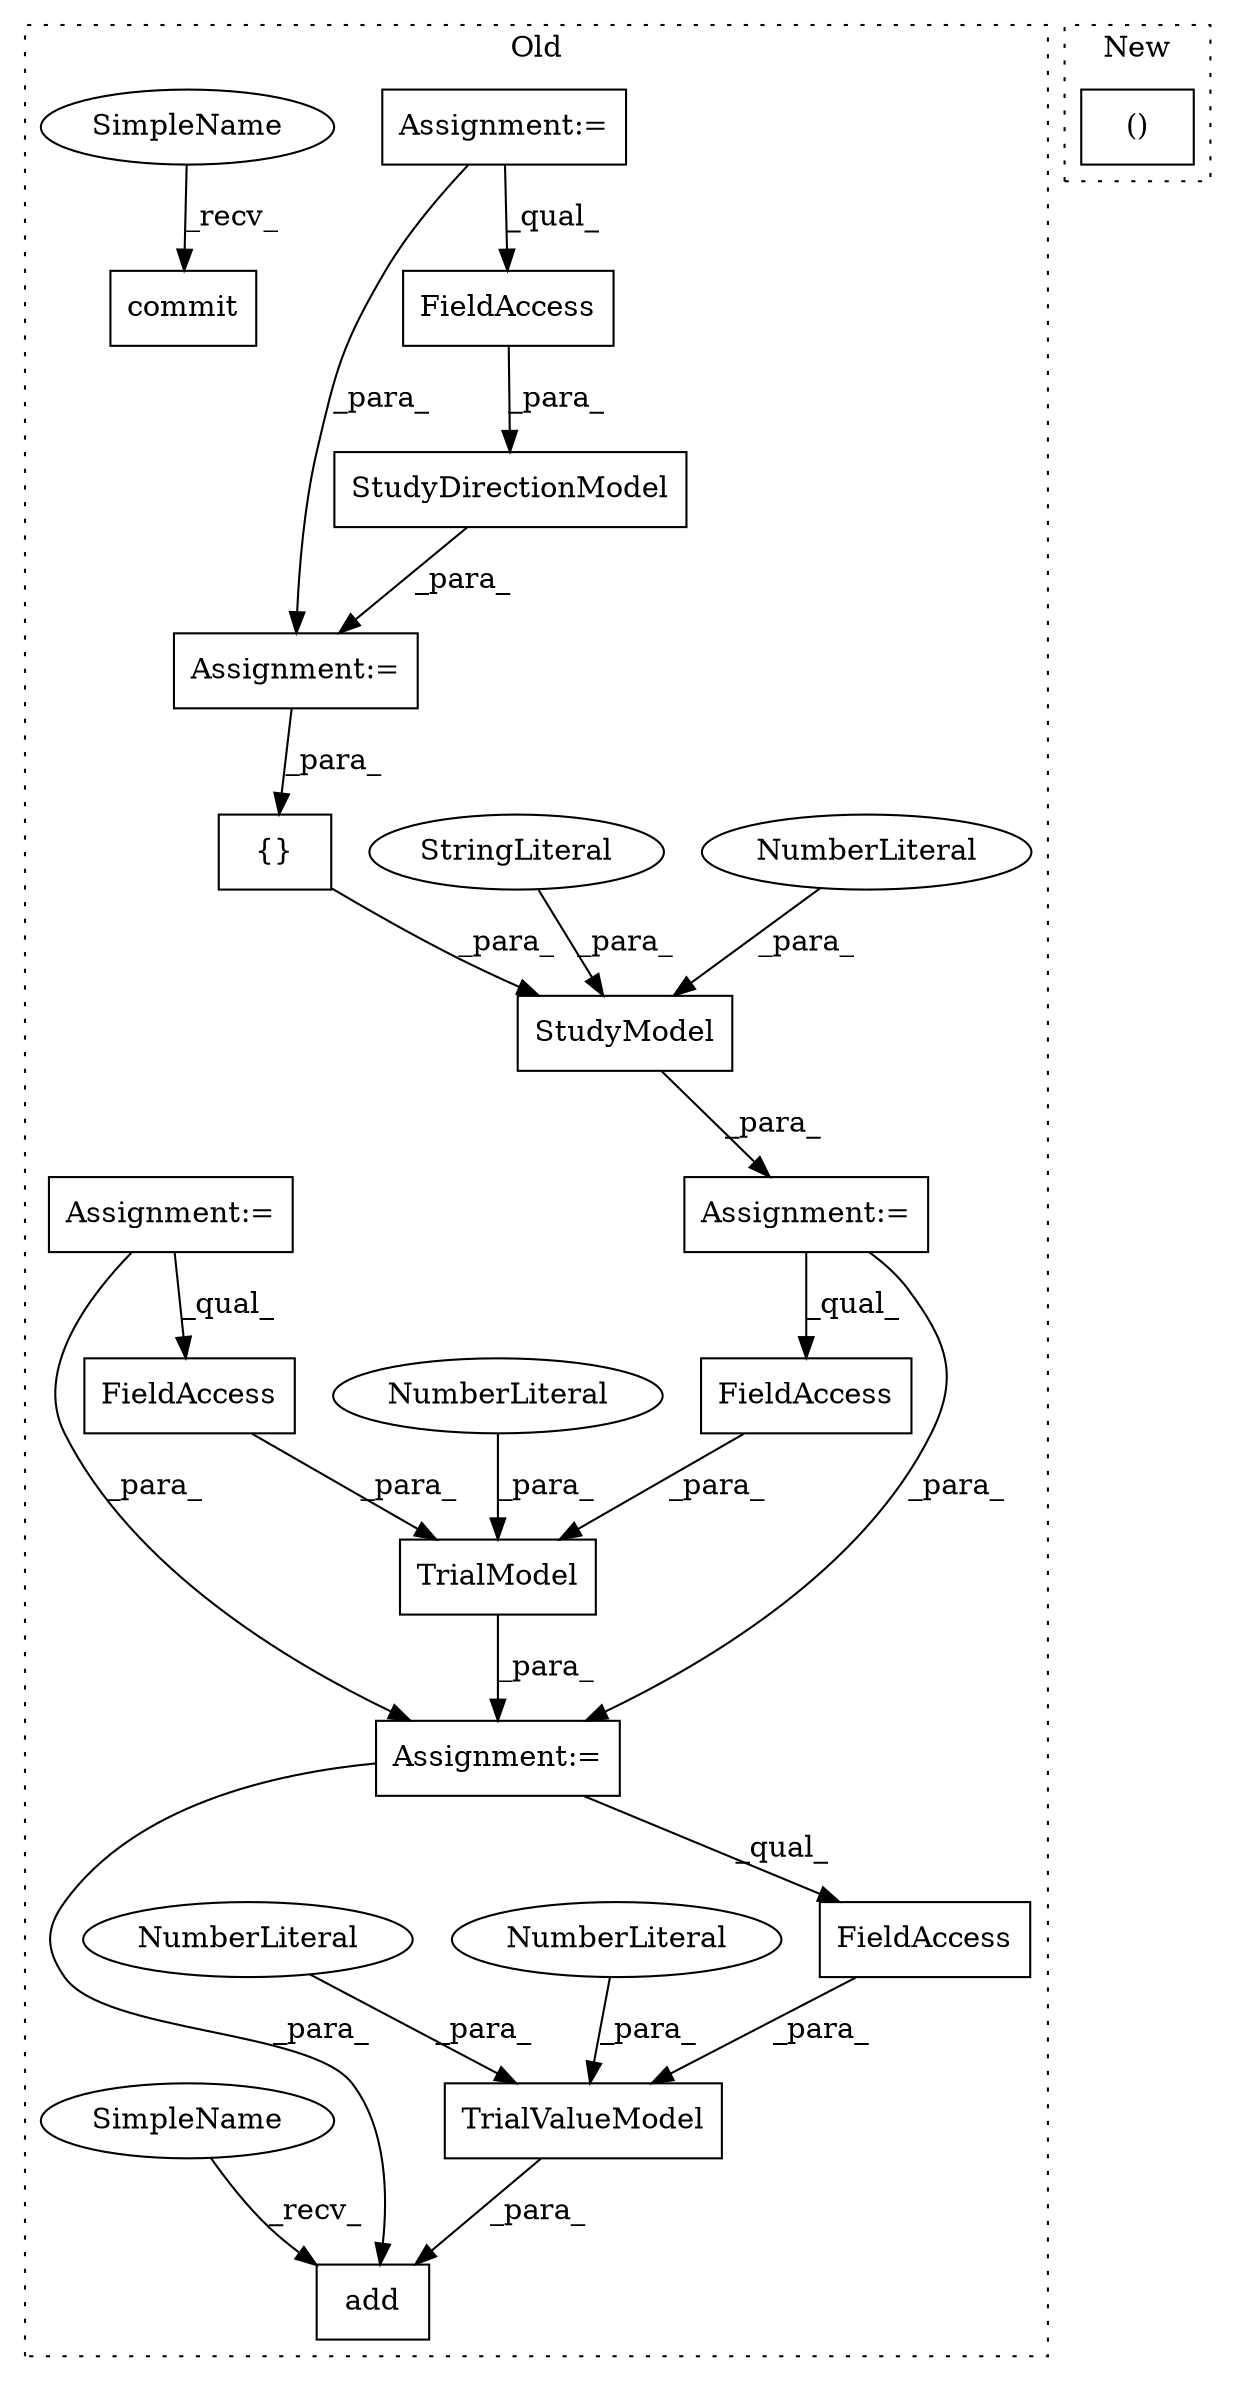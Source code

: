 digraph G {
subgraph cluster0 {
1 [label="TrialValueModel" a="32" s="22447,22482" l="16,1" shape="box"];
3 [label="NumberLiteral" a="34" s="22480" l="2" shape="ellipse"];
4 [label="NumberLiteral" a="34" s="22478" l="1" shape="ellipse"];
5 [label="Assignment:=" a="7" s="22321" l="1" shape="box"];
6 [label="FieldAccess" a="22" s="22394" l="14" shape="box"];
7 [label="add" a="32" s="22443,22483" l="4,1" shape="box"];
8 [label="commit" a="32" s="22498" l="8" shape="box"];
9 [label="TrialModel" a="32" s="22381,22428" l="11,1" shape="box"];
10 [label="StudyModel" a="32" s="22322,22368" l="11,1" shape="box"];
11 [label="NumberLiteral" a="34" s="22333" l="1" shape="ellipse"];
12 [label="FieldAccess" a="22" s="22463" l="14" shape="box"];
13 [label="Assignment:=" a="7" s="22380" l="1" shape="box"];
14 [label="StringLiteral" a="45" s="22335" l="12" shape="ellipse"];
15 [label="{}" a="4" s="22357,22367" l="1,1" shape="box"];
16 [label="NumberLiteral" a="34" s="22392" l="1" shape="ellipse"];
17 [label="StudyDirectionModel" a="32" s="22266,22309" l="20,1" shape="box"];
18 [label="FieldAccess" a="22" s="22409" l="19" shape="box"];
19 [label="FieldAccess" a="22" s="22286" l="23" shape="box"];
20 [label="Assignment:=" a="7" s="21880" l="14" shape="box"];
21 [label="Assignment:=" a="7" s="22062" l="10" shape="box"];
22 [label="Assignment:=" a="7" s="22265" l="1" shape="box"];
23 [label="SimpleName" a="42" s="22435" l="7" shape="ellipse"];
24 [label="SimpleName" a="42" s="22490" l="7" shape="ellipse"];
label = "Old";
style="dotted";
}
subgraph cluster1 {
2 [label="()" a="106" s="22145" l="15" shape="box"];
label = "New";
style="dotted";
}
1 -> 7 [label="_para_"];
3 -> 1 [label="_para_"];
4 -> 1 [label="_para_"];
5 -> 13 [label="_para_"];
5 -> 6 [label="_qual_"];
6 -> 9 [label="_para_"];
9 -> 13 [label="_para_"];
10 -> 5 [label="_para_"];
11 -> 10 [label="_para_"];
12 -> 1 [label="_para_"];
13 -> 12 [label="_qual_"];
13 -> 7 [label="_para_"];
14 -> 10 [label="_para_"];
15 -> 10 [label="_para_"];
16 -> 9 [label="_para_"];
17 -> 22 [label="_para_"];
18 -> 9 [label="_para_"];
19 -> 17 [label="_para_"];
20 -> 19 [label="_qual_"];
20 -> 22 [label="_para_"];
21 -> 13 [label="_para_"];
21 -> 18 [label="_qual_"];
22 -> 15 [label="_para_"];
23 -> 7 [label="_recv_"];
24 -> 8 [label="_recv_"];
}